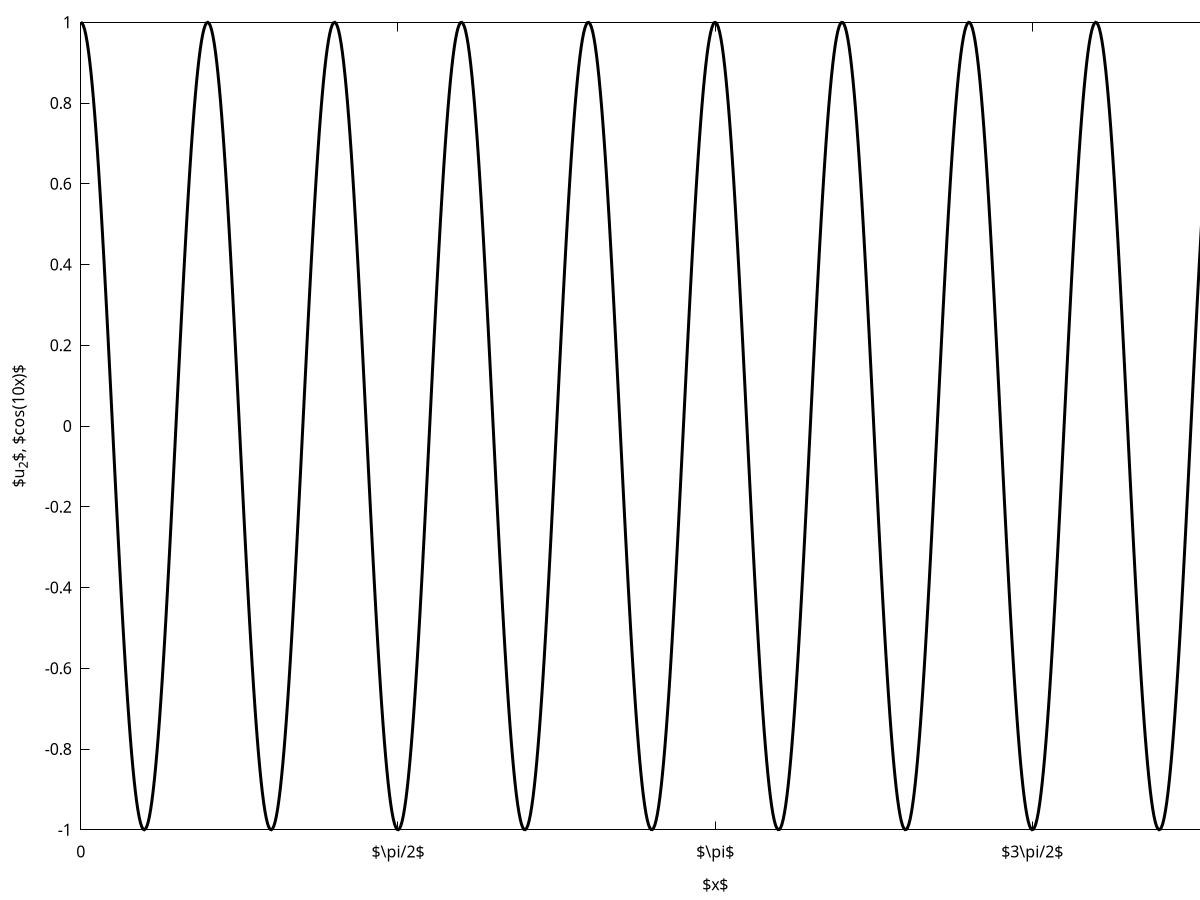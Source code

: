 set terminal epslatex color standalone
set output "u2.tex"

set size 1.2,1

set xlabel "$x$"
set ylabel "$u_2$, $\\cos(10x)$"
set key outside right bottom

set xrange [0.0:2.0*pi+0.0001]
set xtics ("0" 0, "$\\pi/2$" pi/2, "$\\pi$" pi, "$3\\pi/2$" 3*pi/2, "$2\\pi$" 2*pi)

set parametric
set trange [0.0:2.0*pi]
set samples 1000

plot t, cos(10*t) lt 1 lc 0 lw 3 notitle, \
     "u2.dat" using 1:2 with points pt 7 ps 1.0 lc 1 notitle 


